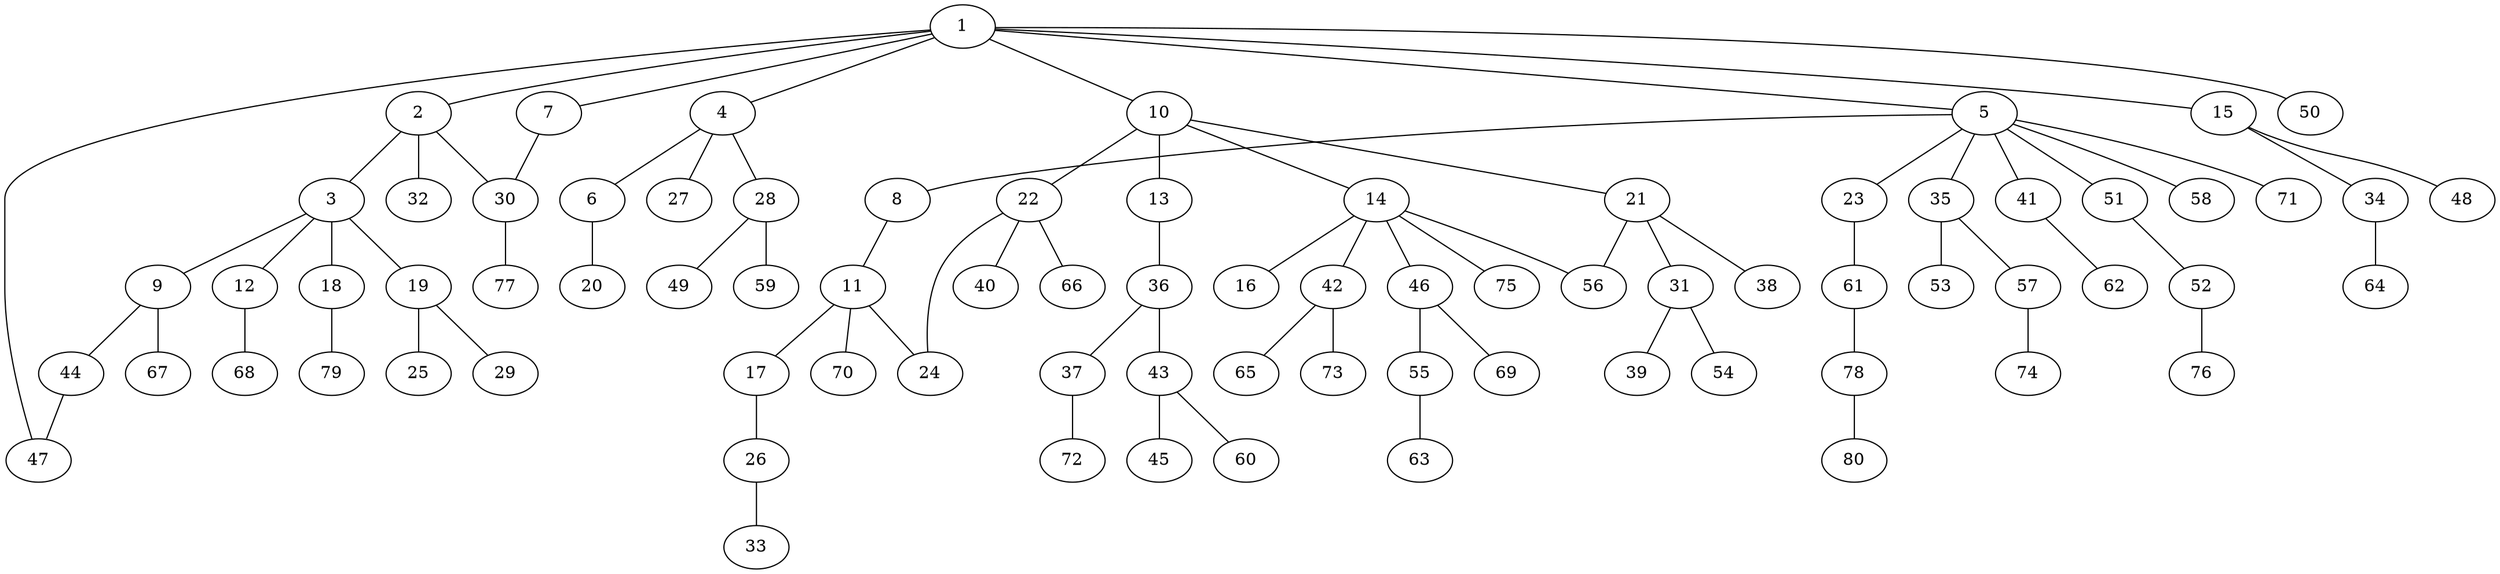 graph graphname {1--2
1--4
1--5
1--7
1--10
1--15
1--47
1--50
2--3
2--30
2--32
3--9
3--12
3--18
3--19
4--6
4--27
4--28
5--8
5--23
5--35
5--41
5--51
5--58
5--71
6--20
7--30
8--11
9--44
9--67
10--13
10--14
10--21
10--22
11--17
11--24
11--70
12--68
13--36
14--16
14--42
14--46
14--56
14--75
15--34
15--48
17--26
18--79
19--25
19--29
21--31
21--38
21--56
22--24
22--40
22--66
23--61
26--33
28--49
28--59
30--77
31--39
31--54
34--64
35--53
35--57
36--37
36--43
37--72
41--62
42--65
42--73
43--45
43--60
44--47
46--55
46--69
51--52
52--76
55--63
57--74
61--78
78--80
}